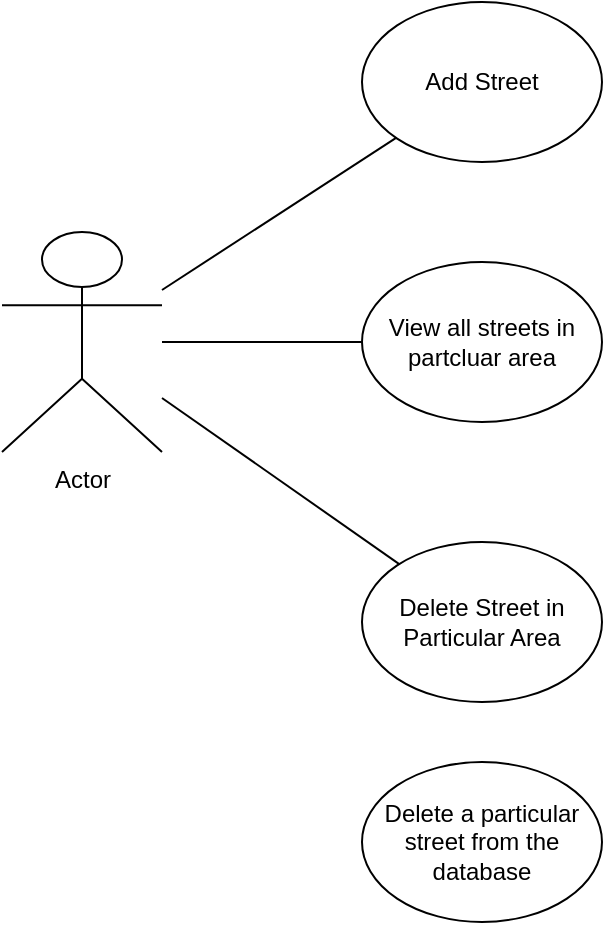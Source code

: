 <mxfile version="18.0.1" type="device"><diagram id="dhK_Y1lq7ad0dvsdcqqg" name="Page-1"><mxGraphModel dx="1102" dy="582" grid="1" gridSize="10" guides="1" tooltips="1" connect="1" arrows="1" fold="1" page="1" pageScale="1" pageWidth="850" pageHeight="1100" math="0" shadow="0"><root><mxCell id="0"/><mxCell id="1" parent="0"/><mxCell id="BggyUvcyEw2-_7I1y-1C-1" value="Actor" style="shape=umlActor;verticalLabelPosition=bottom;verticalAlign=top;html=1;outlineConnect=0;" vertex="1" parent="1"><mxGeometry x="50" y="135" width="80" height="110" as="geometry"/></mxCell><mxCell id="BggyUvcyEw2-_7I1y-1C-2" value="Add Street" style="ellipse;whiteSpace=wrap;html=1;" vertex="1" parent="1"><mxGeometry x="230" y="20" width="120" height="80" as="geometry"/></mxCell><mxCell id="BggyUvcyEw2-_7I1y-1C-3" value="View all streets in partcluar area" style="ellipse;whiteSpace=wrap;html=1;" vertex="1" parent="1"><mxGeometry x="230" y="150" width="120" height="80" as="geometry"/></mxCell><mxCell id="BggyUvcyEw2-_7I1y-1C-4" value="Delete Street in Particular Area" style="ellipse;whiteSpace=wrap;html=1;" vertex="1" parent="1"><mxGeometry x="230" y="290" width="120" height="80" as="geometry"/></mxCell><mxCell id="BggyUvcyEw2-_7I1y-1C-5" value="" style="endArrow=none;html=1;rounded=0;" edge="1" parent="1" source="BggyUvcyEw2-_7I1y-1C-1" target="BggyUvcyEw2-_7I1y-1C-2"><mxGeometry width="50" height="50" relative="1" as="geometry"><mxPoint x="140" y="150" as="sourcePoint"/><mxPoint x="190" y="100" as="targetPoint"/></mxGeometry></mxCell><mxCell id="BggyUvcyEw2-_7I1y-1C-6" value="" style="endArrow=none;html=1;rounded=0;" edge="1" parent="1" source="BggyUvcyEw2-_7I1y-1C-1" target="BggyUvcyEw2-_7I1y-1C-3"><mxGeometry width="50" height="50" relative="1" as="geometry"><mxPoint x="130" y="260" as="sourcePoint"/><mxPoint x="180" y="210" as="targetPoint"/></mxGeometry></mxCell><mxCell id="BggyUvcyEw2-_7I1y-1C-7" value="" style="endArrow=none;html=1;rounded=0;" edge="1" parent="1" source="BggyUvcyEw2-_7I1y-1C-1" target="BggyUvcyEw2-_7I1y-1C-4"><mxGeometry width="50" height="50" relative="1" as="geometry"><mxPoint x="140" y="320" as="sourcePoint"/><mxPoint x="190" y="270" as="targetPoint"/></mxGeometry></mxCell><mxCell id="BggyUvcyEw2-_7I1y-1C-8" value="Delete a particular street from the database" style="ellipse;whiteSpace=wrap;html=1;" vertex="1" parent="1"><mxGeometry x="230" y="400" width="120" height="80" as="geometry"/></mxCell></root></mxGraphModel></diagram></mxfile>